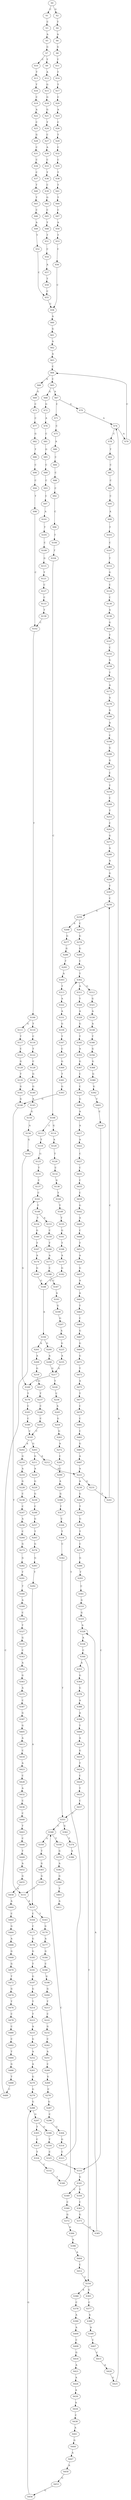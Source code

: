 strict digraph  {
	S0 -> S1 [ label = C ];
	S0 -> S2 [ label = G ];
	S1 -> S3 [ label = C ];
	S2 -> S4 [ label = T ];
	S3 -> S5 [ label = A ];
	S4 -> S6 [ label = A ];
	S5 -> S7 [ label = G ];
	S6 -> S8 [ label = G ];
	S7 -> S9 [ label = T ];
	S7 -> S10 [ label = C ];
	S8 -> S11 [ label = T ];
	S9 -> S12 [ label = A ];
	S10 -> S13 [ label = T ];
	S11 -> S14 [ label = T ];
	S12 -> S15 [ label = G ];
	S13 -> S16 [ label = T ];
	S14 -> S17 [ label = T ];
	S15 -> S18 [ label = G ];
	S16 -> S19 [ label = C ];
	S17 -> S20 [ label = C ];
	S18 -> S21 [ label = G ];
	S19 -> S22 [ label = A ];
	S20 -> S23 [ label = A ];
	S21 -> S24 [ label = T ];
	S22 -> S25 [ label = C ];
	S23 -> S26 [ label = C ];
	S24 -> S27 [ label = C ];
	S25 -> S28 [ label = G ];
	S26 -> S29 [ label = T ];
	S27 -> S30 [ label = A ];
	S28 -> S31 [ label = C ];
	S29 -> S32 [ label = C ];
	S30 -> S33 [ label = C ];
	S31 -> S34 [ label = C ];
	S32 -> S35 [ label = C ];
	S33 -> S36 [ label = T ];
	S34 -> S37 [ label = C ];
	S35 -> S38 [ label = T ];
	S36 -> S39 [ label = C ];
	S37 -> S40 [ label = T ];
	S38 -> S41 [ label = T ];
	S39 -> S42 [ label = G ];
	S40 -> S43 [ label = T ];
	S41 -> S44 [ label = T ];
	S42 -> S45 [ label = C ];
	S43 -> S46 [ label = C ];
	S44 -> S47 [ label = C ];
	S45 -> S48 [ label = T ];
	S46 -> S49 [ label = A ];
	S47 -> S50 [ label = A ];
	S48 -> S51 [ label = T ];
	S49 -> S52 [ label = T ];
	S50 -> S53 [ label = T ];
	S51 -> S54 [ label = C ];
	S52 -> S55 [ label = C ];
	S53 -> S56 [ label = C ];
	S54 -> S57 [ label = A ];
	S55 -> S58 [ label = C ];
	S56 -> S58 [ label = C ];
	S57 -> S59 [ label = T ];
	S58 -> S60 [ label = A ];
	S59 -> S55 [ label = C ];
	S60 -> S61 [ label = G ];
	S61 -> S62 [ label = A ];
	S62 -> S63 [ label = A ];
	S63 -> S64 [ label = C ];
	S64 -> S65 [ label = C ];
	S64 -> S66 [ label = A ];
	S65 -> S67 [ label = A ];
	S65 -> S68 [ label = G ];
	S66 -> S69 [ label = G ];
	S67 -> S70 [ label = G ];
	S67 -> S71 [ label = C ];
	S68 -> S72 [ label = G ];
	S69 -> S73 [ label = C ];
	S70 -> S74 [ label = A ];
	S71 -> S75 [ label = C ];
	S72 -> S76 [ label = A ];
	S73 -> S77 [ label = C ];
	S74 -> S78 [ label = C ];
	S74 -> S79 [ label = A ];
	S75 -> S80 [ label = A ];
	S76 -> S81 [ label = C ];
	S77 -> S82 [ label = G ];
	S78 -> S83 [ label = T ];
	S79 -> S64 [ label = C ];
	S80 -> S84 [ label = C ];
	S81 -> S85 [ label = G ];
	S82 -> S86 [ label = T ];
	S83 -> S87 [ label = C ];
	S84 -> S88 [ label = C ];
	S85 -> S89 [ label = C ];
	S86 -> S90 [ label = C ];
	S87 -> S91 [ label = C ];
	S88 -> S92 [ label = C ];
	S89 -> S93 [ label = C ];
	S90 -> S94 [ label = C ];
	S91 -> S95 [ label = C ];
	S92 -> S96 [ label = C ];
	S93 -> S97 [ label = C ];
	S94 -> S98 [ label = T ];
	S95 -> S99 [ label = A ];
	S96 -> S100 [ label = T ];
	S97 -> S101 [ label = A ];
	S98 -> S102 [ label = C ];
	S99 -> S103 [ label = T ];
	S100 -> S104 [ label = T ];
	S101 -> S105 [ label = T ];
	S102 -> S106 [ label = T ];
	S103 -> S107 [ label = C ];
	S104 -> S108 [ label = C ];
	S105 -> S109 [ label = C ];
	S106 -> S110 [ label = T ];
	S106 -> S111 [ label = G ];
	S107 -> S112 [ label = T ];
	S108 -> S113 [ label = C ];
	S108 -> S114 [ label = G ];
	S109 -> S115 [ label = G ];
	S110 -> S116 [ label = C ];
	S111 -> S117 [ label = T ];
	S112 -> S118 [ label = G ];
	S113 -> S119 [ label = T ];
	S114 -> S120 [ label = A ];
	S115 -> S121 [ label = T ];
	S116 -> S122 [ label = T ];
	S117 -> S123 [ label = C ];
	S118 -> S124 [ label = C ];
	S119 -> S125 [ label = G ];
	S120 -> S126 [ label = T ];
	S121 -> S127 [ label = C ];
	S122 -> S128 [ label = C ];
	S123 -> S129 [ label = G ];
	S124 -> S130 [ label = C ];
	S125 -> S131 [ label = T ];
	S126 -> S132 [ label = C ];
	S127 -> S133 [ label = C ];
	S128 -> S134 [ label = G ];
	S129 -> S135 [ label = T ];
	S130 -> S136 [ label = A ];
	S131 -> S137 [ label = C ];
	S132 -> S138 [ label = G ];
	S133 -> S139 [ label = T ];
	S134 -> S140 [ label = G ];
	S135 -> S141 [ label = G ];
	S136 -> S142 [ label = G ];
	S137 -> S143 [ label = C ];
	S138 -> S144 [ label = T ];
	S139 -> S102 [ label = C ];
	S140 -> S145 [ label = A ];
	S141 -> S146 [ label = G ];
	S142 -> S147 [ label = T ];
	S143 -> S148 [ label = T ];
	S144 -> S149 [ label = T ];
	S145 -> S150 [ label = G ];
	S146 -> S151 [ label = T ];
	S147 -> S152 [ label = C ];
	S148 -> S153 [ label = A ];
	S148 -> S154 [ label = T ];
	S149 -> S155 [ label = T ];
	S150 -> S156 [ label = A ];
	S151 -> S157 [ label = A ];
	S152 -> S158 [ label = G ];
	S153 -> S159 [ label = C ];
	S154 -> S160 [ label = G ];
	S155 -> S161 [ label = G ];
	S156 -> S162 [ label = G ];
	S157 -> S163 [ label = T ];
	S157 -> S164 [ label = C ];
	S158 -> S165 [ label = T ];
	S159 -> S166 [ label = T ];
	S160 -> S167 [ label = T ];
	S161 -> S168 [ label = T ];
	S162 -> S169 [ label = G ];
	S163 -> S170 [ label = G ];
	S164 -> S171 [ label = C ];
	S165 -> S172 [ label = A ];
	S166 -> S173 [ label = A ];
	S167 -> S174 [ label = A ];
	S168 -> S175 [ label = A ];
	S169 -> S176 [ label = T ];
	S170 -> S177 [ label = A ];
	S171 -> S178 [ label = G ];
	S172 -> S179 [ label = A ];
	S173 -> S180 [ label = C ];
	S174 -> S181 [ label = G ];
	S175 -> S182 [ label = G ];
	S176 -> S183 [ label = C ];
	S177 -> S184 [ label = G ];
	S178 -> S185 [ label = G ];
	S179 -> S186 [ label = G ];
	S180 -> S187 [ label = C ];
	S181 -> S188 [ label = G ];
	S182 -> S188 [ label = G ];
	S183 -> S189 [ label = C ];
	S184 -> S190 [ label = C ];
	S185 -> S191 [ label = T ];
	S186 -> S192 [ label = A ];
	S187 -> S193 [ label = A ];
	S188 -> S194 [ label = A ];
	S189 -> S195 [ label = C ];
	S190 -> S196 [ label = G ];
	S191 -> S197 [ label = G ];
	S192 -> S198 [ label = C ];
	S193 -> S199 [ label = G ];
	S194 -> S200 [ label = G ];
	S194 -> S201 [ label = A ];
	S195 -> S202 [ label = A ];
	S195 -> S203 [ label = G ];
	S196 -> S204 [ label = G ];
	S197 -> S205 [ label = G ];
	S198 -> S206 [ label = G ];
	S199 -> S207 [ label = G ];
	S200 -> S208 [ label = A ];
	S201 -> S209 [ label = A ];
	S202 -> S210 [ label = G ];
	S203 -> S211 [ label = G ];
	S203 -> S212 [ label = A ];
	S204 -> S213 [ label = T ];
	S205 -> S214 [ label = T ];
	S206 -> S215 [ label = G ];
	S207 -> S216 [ label = A ];
	S208 -> S217 [ label = G ];
	S209 -> S218 [ label = G ];
	S210 -> S219 [ label = A ];
	S211 -> S220 [ label = A ];
	S212 -> S221 [ label = A ];
	S213 -> S222 [ label = C ];
	S214 -> S223 [ label = T ];
	S215 -> S224 [ label = C ];
	S216 -> S225 [ label = G ];
	S217 -> S226 [ label = T ];
	S217 -> S169 [ label = G ];
	S218 -> S227 [ label = G ];
	S219 -> S228 [ label = G ];
	S220 -> S229 [ label = G ];
	S221 -> S230 [ label = A ];
	S221 -> S231 [ label = G ];
	S222 -> S232 [ label = G ];
	S223 -> S233 [ label = A ];
	S224 -> S234 [ label = T ];
	S225 -> S235 [ label = A ];
	S226 -> S236 [ label = C ];
	S227 -> S237 [ label = T ];
	S228 -> S238 [ label = C ];
	S229 -> S239 [ label = G ];
	S230 -> S240 [ label = G ];
	S231 -> S241 [ label = T ];
	S232 -> S242 [ label = C ];
	S233 -> S243 [ label = G ];
	S234 -> S244 [ label = C ];
	S235 -> S217 [ label = G ];
	S236 -> S245 [ label = A ];
	S237 -> S246 [ label = C ];
	S238 -> S247 [ label = C ];
	S239 -> S248 [ label = C ];
	S240 -> S249 [ label = T ];
	S241 -> S250 [ label = C ];
	S242 -> S251 [ label = A ];
	S243 -> S252 [ label = A ];
	S244 -> S253 [ label = T ];
	S245 -> S254 [ label = G ];
	S246 -> S255 [ label = C ];
	S247 -> S256 [ label = A ];
	S248 -> S257 [ label = G ];
	S249 -> S258 [ label = G ];
	S250 -> S259 [ label = G ];
	S251 -> S260 [ label = C ];
	S252 -> S261 [ label = A ];
	S253 -> S262 [ label = C ];
	S254 -> S263 [ label = G ];
	S255 -> S195 [ label = C ];
	S256 -> S264 [ label = C ];
	S257 -> S265 [ label = T ];
	S258 -> S266 [ label = T ];
	S259 -> S267 [ label = C ];
	S259 -> S268 [ label = A ];
	S260 -> S269 [ label = G ];
	S261 -> S270 [ label = G ];
	S262 -> S271 [ label = G ];
	S263 -> S272 [ label = A ];
	S264 -> S273 [ label = G ];
	S265 -> S274 [ label = G ];
	S266 -> S275 [ label = C ];
	S267 -> S276 [ label = G ];
	S268 -> S277 [ label = G ];
	S269 -> S278 [ label = C ];
	S270 -> S279 [ label = G ];
	S271 -> S280 [ label = A ];
	S272 -> S281 [ label = C ];
	S273 -> S282 [ label = G ];
	S274 -> S283 [ label = G ];
	S275 -> S284 [ label = G ];
	S276 -> S285 [ label = G ];
	S277 -> S286 [ label = G ];
	S278 -> S287 [ label = G ];
	S279 -> S288 [ label = G ];
	S280 -> S289 [ label = A ];
	S281 -> S290 [ label = C ];
	S282 -> S291 [ label = T ];
	S283 -> S292 [ label = T ];
	S284 -> S293 [ label = T ];
	S285 -> S294 [ label = C ];
	S286 -> S295 [ label = T ];
	S287 -> S296 [ label = C ];
	S288 -> S297 [ label = G ];
	S289 -> S298 [ label = G ];
	S290 -> S299 [ label = A ];
	S291 -> S300 [ label = T ];
	S292 -> S157 [ label = A ];
	S293 -> S301 [ label = C ];
	S294 -> S302 [ label = T ];
	S295 -> S303 [ label = A ];
	S296 -> S304 [ label = G ];
	S297 -> S305 [ label = T ];
	S297 -> S306 [ label = G ];
	S298 -> S307 [ label = T ];
	S299 -> S308 [ label = G ];
	S300 -> S309 [ label = A ];
	S301 -> S310 [ label = G ];
	S302 -> S311 [ label = A ];
	S302 -> S312 [ label = G ];
	S303 -> S313 [ label = T ];
	S304 -> S314 [ label = G ];
	S305 -> S315 [ label = C ];
	S306 -> S316 [ label = T ];
	S307 -> S250 [ label = C ];
	S308 -> S317 [ label = T ];
	S309 -> S318 [ label = C ];
	S310 -> S319 [ label = G ];
	S311 -> S320 [ label = T ];
	S312 -> S321 [ label = G ];
	S313 -> S322 [ label = A ];
	S314 -> S323 [ label = C ];
	S315 -> S324 [ label = T ];
	S316 -> S325 [ label = C ];
	S317 -> S326 [ label = C ];
	S318 -> S327 [ label = T ];
	S319 -> S328 [ label = A ];
	S320 -> S329 [ label = A ];
	S321 -> S330 [ label = A ];
	S322 -> S331 [ label = A ];
	S323 -> S302 [ label = T ];
	S324 -> S332 [ label = C ];
	S325 -> S333 [ label = C ];
	S326 -> S334 [ label = T ];
	S327 -> S335 [ label = G ];
	S328 -> S336 [ label = A ];
	S329 -> S337 [ label = G ];
	S330 -> S338 [ label = A ];
	S331 -> S339 [ label = G ];
	S332 -> S340 [ label = T ];
	S333 -> S341 [ label = G ];
	S334 -> S342 [ label = C ];
	S335 -> S343 [ label = C ];
	S336 -> S344 [ label = C ];
	S337 -> S345 [ label = T ];
	S338 -> S346 [ label = T ];
	S339 -> S347 [ label = T ];
	S340 -> S348 [ label = C ];
	S341 -> S349 [ label = C ];
	S341 -> S350 [ label = T ];
	S342 -> S351 [ label = T ];
	S343 -> S352 [ label = A ];
	S344 -> S353 [ label = A ];
	S344 -> S354 [ label = T ];
	S345 -> S355 [ label = A ];
	S346 -> S356 [ label = G ];
	S347 -> S357 [ label = C ];
	S348 -> S358 [ label = T ];
	S348 -> S359 [ label = G ];
	S349 -> S360 [ label = C ];
	S350 -> S361 [ label = C ];
	S351 -> S348 [ label = C ];
	S351 -> S362 [ label = G ];
	S352 -> S363 [ label = G ];
	S353 -> S364 [ label = G ];
	S354 -> S365 [ label = G ];
	S354 -> S366 [ label = A ];
	S355 -> S367 [ label = G ];
	S356 -> S368 [ label = G ];
	S357 -> S369 [ label = G ];
	S358 -> S370 [ label = G ];
	S359 -> S371 [ label = T ];
	S360 -> S372 [ label = G ];
	S361 -> S373 [ label = G ];
	S362 -> S374 [ label = T ];
	S363 -> S375 [ label = A ];
	S364 -> S376 [ label = G ];
	S365 -> S377 [ label = C ];
	S366 -> S378 [ label = C ];
	S367 -> S379 [ label = C ];
	S368 -> S380 [ label = G ];
	S369 -> S381 [ label = T ];
	S370 -> S382 [ label = A ];
	S371 -> S383 [ label = G ];
	S372 -> S384 [ label = G ];
	S373 -> S385 [ label = G ];
	S374 -> S386 [ label = A ];
	S375 -> S387 [ label = C ];
	S376 -> S388 [ label = A ];
	S377 -> S389 [ label = A ];
	S378 -> S390 [ label = A ];
	S379 -> S391 [ label = C ];
	S380 -> S392 [ label = G ];
	S381 -> S393 [ label = G ];
	S382 -> S394 [ label = G ];
	S383 -> S395 [ label = G ];
	S384 -> S396 [ label = A ];
	S385 -> S328 [ label = A ];
	S387 -> S397 [ label = G ];
	S388 -> S398 [ label = A ];
	S389 -> S399 [ label = A ];
	S390 -> S400 [ label = A ];
	S391 -> S401 [ label = G ];
	S392 -> S402 [ label = T ];
	S393 -> S146 [ label = G ];
	S394 -> S403 [ label = T ];
	S395 -> S151 [ label = T ];
	S396 -> S404 [ label = A ];
	S397 -> S405 [ label = G ];
	S398 -> S406 [ label = T ];
	S399 -> S407 [ label = C ];
	S400 -> S408 [ label = C ];
	S401 -> S409 [ label = A ];
	S402 -> S410 [ label = C ];
	S403 -> S411 [ label = A ];
	S404 -> S412 [ label = C ];
	S405 -> S413 [ label = A ];
	S406 -> S414 [ label = A ];
	S407 -> S415 [ label = C ];
	S408 -> S416 [ label = G ];
	S409 -> S417 [ label = A ];
	S410 -> S333 [ label = C ];
	S412 -> S354 [ label = T ];
	S413 -> S418 [ label = C ];
	S414 -> S419 [ label = G ];
	S415 -> S420 [ label = A ];
	S416 -> S421 [ label = A ];
	S417 -> S422 [ label = A ];
	S418 -> S423 [ label = A ];
	S419 -> S424 [ label = T ];
	S420 -> S425 [ label = G ];
	S421 -> S426 [ label = A ];
	S422 -> S427 [ label = C ];
	S423 -> S428 [ label = C ];
	S424 -> S429 [ label = C ];
	S425 -> S74 [ label = A ];
	S426 -> S430 [ label = A ];
	S427 -> S431 [ label = C ];
	S428 -> S432 [ label = A ];
	S429 -> S433 [ label = T ];
	S430 -> S434 [ label = A ];
	S431 -> S435 [ label = C ];
	S432 -> S436 [ label = C ];
	S433 -> S437 [ label = C ];
	S434 -> S438 [ label = C ];
	S435 -> S439 [ label = C ];
	S436 -> S440 [ label = C ];
	S437 -> S351 [ label = T ];
	S438 -> S441 [ label = A ];
	S439 -> S442 [ label = G ];
	S440 -> S443 [ label = T ];
	S441 -> S444 [ label = G ];
	S442 -> S445 [ label = A ];
	S443 -> S446 [ label = C ];
	S444 -> S447 [ label = A ];
	S445 -> S448 [ label = C ];
	S446 -> S449 [ label = T ];
	S447 -> S450 [ label = A ];
	S448 -> S451 [ label = T ];
	S449 -> S452 [ label = A ];
	S450 -> S453 [ label = G ];
	S451 -> S454 [ label = A ];
	S452 -> S455 [ label = G ];
	S453 -> S456 [ label = G ];
	S454 -> S457 [ label = G ];
	S455 -> S458 [ label = A ];
	S456 -> S288 [ label = G ];
	S457 -> S459 [ label = A ];
	S458 -> S460 [ label = A ];
	S459 -> S461 [ label = A ];
	S460 -> S462 [ label = C ];
	S461 -> S463 [ label = T ];
	S462 -> S464 [ label = G ];
	S463 -> S465 [ label = C ];
	S464 -> S466 [ label = A ];
	S465 -> S467 [ label = G ];
	S466 -> S468 [ label = G ];
	S467 -> S469 [ label = G ];
	S468 -> S470 [ label = G ];
	S469 -> S471 [ label = G ];
	S470 -> S472 [ label = T ];
	S471 -> S473 [ label = T ];
	S472 -> S474 [ label = G ];
	S473 -> S475 [ label = A ];
	S474 -> S476 [ label = T ];
	S475 -> S477 [ label = T ];
	S476 -> S478 [ label = C ];
	S477 -> S479 [ label = C ];
	S478 -> S480 [ label = C ];
	S479 -> S481 [ label = C ];
	S480 -> S482 [ label = C ];
	S481 -> S483 [ label = C ];
	S482 -> S484 [ label = T ];
	S483 -> S485 [ label = G ];
	S484 -> S486 [ label = G ];
	S485 -> S487 [ label = A ];
	S486 -> S488 [ label = T ];
	S487 -> S221 [ label = A ];
	S488 -> S489 [ label = C ];
	S489 -> S143 [ label = C ];
}
